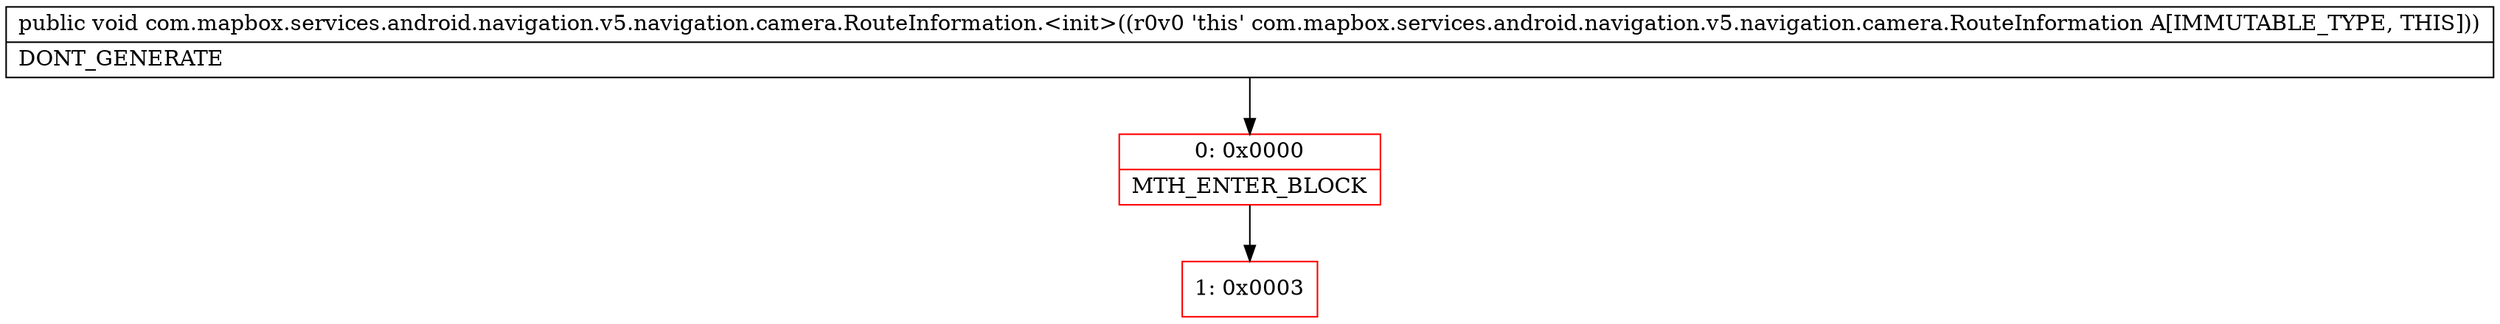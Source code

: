 digraph "CFG forcom.mapbox.services.android.navigation.v5.navigation.camera.RouteInformation.\<init\>()V" {
subgraph cluster_Region_2017103205 {
label = "R(0)";
node [shape=record,color=blue];
}
Node_0 [shape=record,color=red,label="{0\:\ 0x0000|MTH_ENTER_BLOCK\l}"];
Node_1 [shape=record,color=red,label="{1\:\ 0x0003}"];
MethodNode[shape=record,label="{public void com.mapbox.services.android.navigation.v5.navigation.camera.RouteInformation.\<init\>((r0v0 'this' com.mapbox.services.android.navigation.v5.navigation.camera.RouteInformation A[IMMUTABLE_TYPE, THIS]))  | DONT_GENERATE\l}"];
MethodNode -> Node_0;
Node_0 -> Node_1;
}

